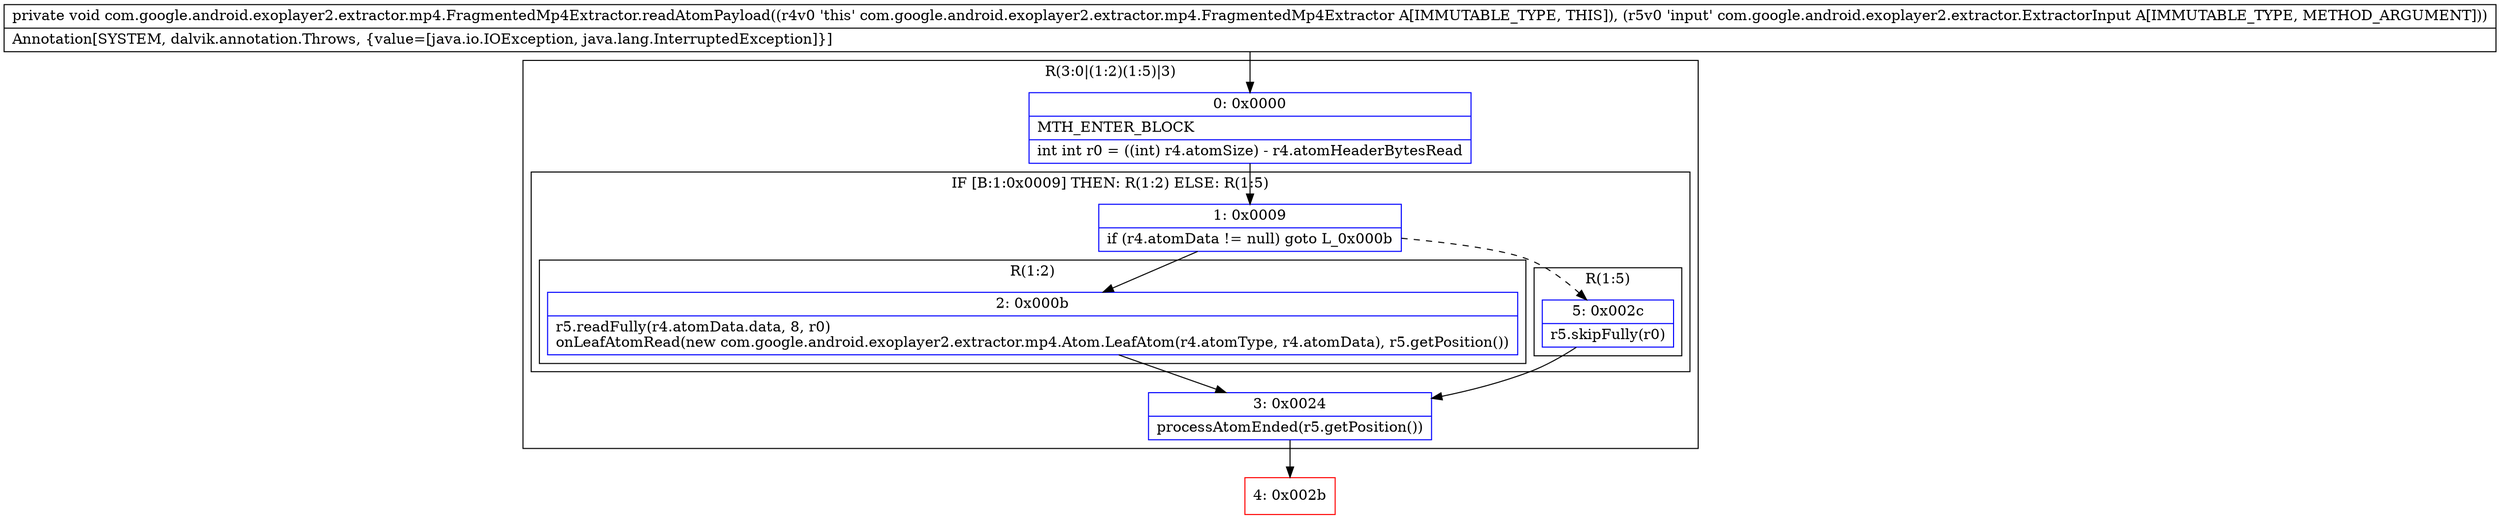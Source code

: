 digraph "CFG forcom.google.android.exoplayer2.extractor.mp4.FragmentedMp4Extractor.readAtomPayload(Lcom\/google\/android\/exoplayer2\/extractor\/ExtractorInput;)V" {
subgraph cluster_Region_1286401707 {
label = "R(3:0|(1:2)(1:5)|3)";
node [shape=record,color=blue];
Node_0 [shape=record,label="{0\:\ 0x0000|MTH_ENTER_BLOCK\l|int int r0 = ((int) r4.atomSize) \- r4.atomHeaderBytesRead\l}"];
subgraph cluster_IfRegion_167378126 {
label = "IF [B:1:0x0009] THEN: R(1:2) ELSE: R(1:5)";
node [shape=record,color=blue];
Node_1 [shape=record,label="{1\:\ 0x0009|if (r4.atomData != null) goto L_0x000b\l}"];
subgraph cluster_Region_1201843547 {
label = "R(1:2)";
node [shape=record,color=blue];
Node_2 [shape=record,label="{2\:\ 0x000b|r5.readFully(r4.atomData.data, 8, r0)\lonLeafAtomRead(new com.google.android.exoplayer2.extractor.mp4.Atom.LeafAtom(r4.atomType, r4.atomData), r5.getPosition())\l}"];
}
subgraph cluster_Region_1757435659 {
label = "R(1:5)";
node [shape=record,color=blue];
Node_5 [shape=record,label="{5\:\ 0x002c|r5.skipFully(r0)\l}"];
}
}
Node_3 [shape=record,label="{3\:\ 0x0024|processAtomEnded(r5.getPosition())\l}"];
}
Node_4 [shape=record,color=red,label="{4\:\ 0x002b}"];
MethodNode[shape=record,label="{private void com.google.android.exoplayer2.extractor.mp4.FragmentedMp4Extractor.readAtomPayload((r4v0 'this' com.google.android.exoplayer2.extractor.mp4.FragmentedMp4Extractor A[IMMUTABLE_TYPE, THIS]), (r5v0 'input' com.google.android.exoplayer2.extractor.ExtractorInput A[IMMUTABLE_TYPE, METHOD_ARGUMENT]))  | Annotation[SYSTEM, dalvik.annotation.Throws, \{value=[java.io.IOException, java.lang.InterruptedException]\}]\l}"];
MethodNode -> Node_0;
Node_0 -> Node_1;
Node_1 -> Node_2;
Node_1 -> Node_5[style=dashed];
Node_2 -> Node_3;
Node_5 -> Node_3;
Node_3 -> Node_4;
}

